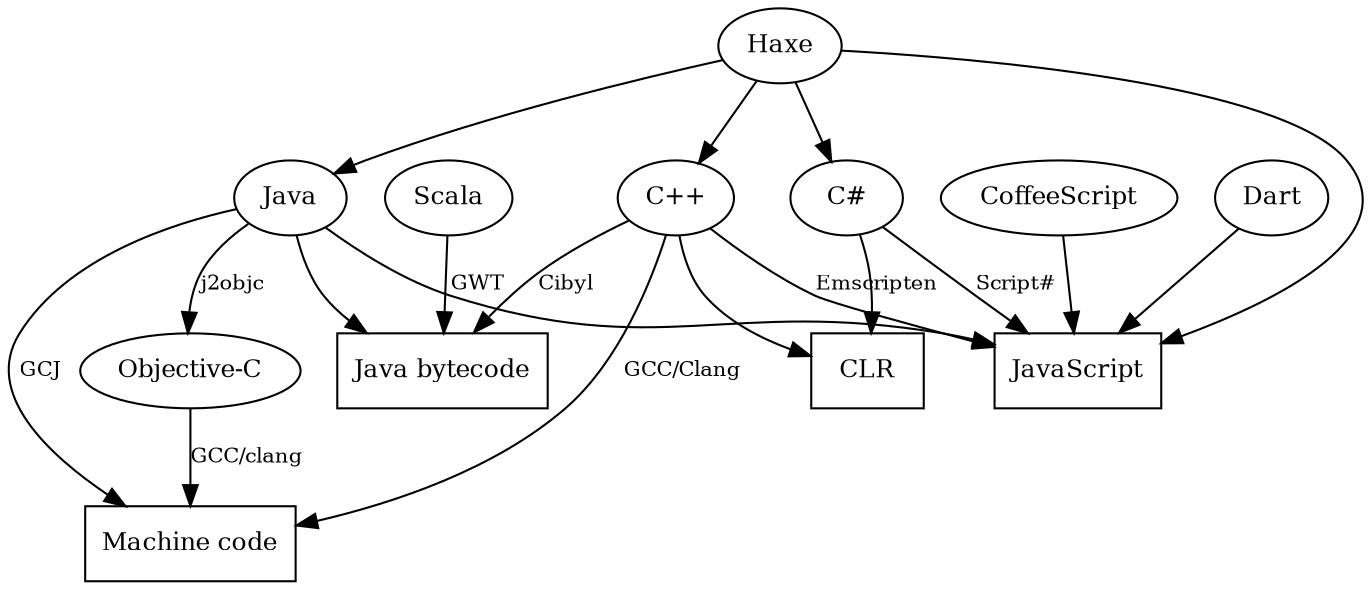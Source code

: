 digraph Transcompilation {
    edge [fontsize=10];
    node [fontsize=12];

    "Java" -> "Java bytecode"
    "Scala" -> "Java bytecode"
    "Java" -> "Machine code" [label="GCJ"]
    "Java" -> "Objective-C" [label="j2objc"]
    "Java" -> "JavaScript" [label="GWT"]
    "C++" -> "Machine code" [label="GCC/Clang"]
    "C++" -> "JavaScript" [label="Emscripten"]
    "C++" -> "Java bytecode" [label="Cibyl"]
    "Objective-C" -> "Machine code" [label="GCC/clang"]
    "CoffeeScript" -> "JavaScript"
    "Dart" -> "JavaScript"
    "Haxe" -> "JavaScript"
    "Haxe" -> "C++"
    "Haxe" -> "Java"
    "Haxe" -> "C#"
    "C#" -> "CLR"
    "C++" -> "CLR"
    "C#" -> "JavaScript" [label="Script#"]

    "Java bytecode" [shape="box"]
    "Machine code" [shape="box"]
    "JavaScript" [shape="box"]
    "CLR" [shape="box"]
}
